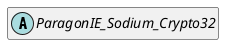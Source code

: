 @startuml
set namespaceSeparator \\
hide members
hide << alias >> circle

abstract class ParagonIE_Sodium_Crypto32
@enduml
